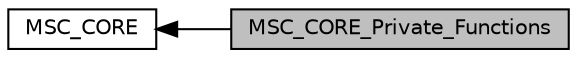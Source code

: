 digraph "MSC_CORE_Private_Functions"
{
  edge [fontname="Helvetica",fontsize="10",labelfontname="Helvetica",labelfontsize="10"];
  node [fontname="Helvetica",fontsize="10",shape=record];
  rankdir=LR;
  Node0 [label="MSC_CORE_Private_Functions",height=0.2,width=0.4,color="black", fillcolor="grey75", style="filled", fontcolor="black"];
  Node1 [label="MSC_CORE",height=0.2,width=0.4,color="black", fillcolor="white", style="filled",URL="$group___m_s_c___c_o_r_e.html",tooltip="Mass storage core module. "];
  Node1->Node0 [shape=plaintext, dir="back", style="solid"];
}
